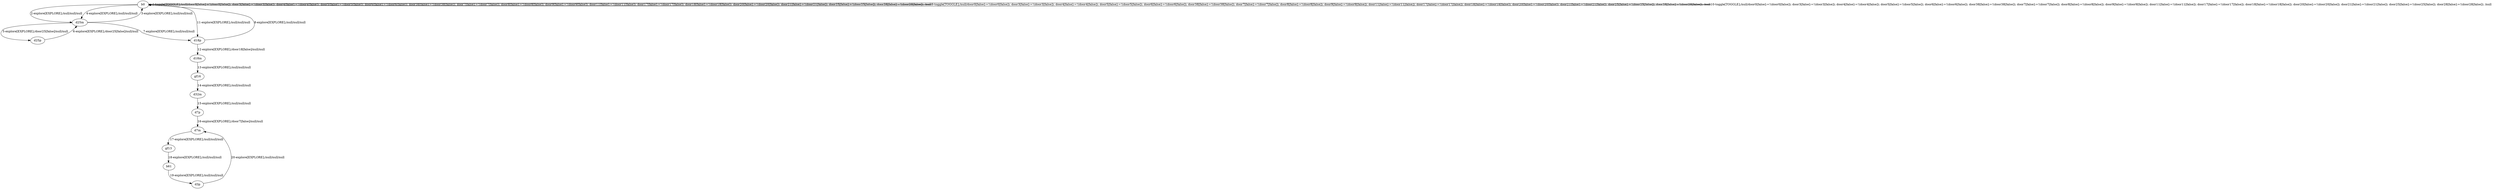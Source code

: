 # Total number of goals covered by this test: 1
# d3p --> d7m

digraph g {
"b0" -> "b0" [label = "1-toggle[TOGGLE];/null/door0[false]:=!(door0[false]); door3[false]:=!(door3[false]); door4[false]:=!(door4[false]); door5[false]:=!(door5[false]); door6[false]:=!(door6[false]); door38[false]:=!(door38[false]); door7[false]:=!(door7[false]); door8[false]:=!(door8[false]); door9[false]:=!(door9[false]); door11[false]:=!(door11[false]); door17[false]:=!(door17[false]); door18[false]:=!(door18[false]); door20[false]:=!(door20[false]); door21[false]:=!(door21[false]); door25[false]:=!(door25[false]); door28[false]:=!(door28[false]); /null"];
"b0" -> "d25m" [label = "2-explore[EXPLORE];/null/null/null"];
"d25m" -> "b0" [label = "3-explore[EXPLORE];/null/null/null"];
"b0" -> "d25m" [label = "4-explore[EXPLORE];/null/null/null"];
"d25m" -> "d25p" [label = "5-explore[EXPLORE];/door25[false]/null/null"];
"d25p" -> "d25m" [label = "6-explore[EXPLORE];/door25[false]/null/null"];
"d25m" -> "d18p" [label = "7-explore[EXPLORE];/null/null/null"];
"d18p" -> "b0" [label = "8-explore[EXPLORE];/null/null/null"];
"b0" -> "b0" [label = "9-toggle[TOGGLE];/null/door0[false]:=!(door0[false]); door3[false]:=!(door3[false]); door4[false]:=!(door4[false]); door5[false]:=!(door5[false]); door6[false]:=!(door6[false]); door38[false]:=!(door38[false]); door7[false]:=!(door7[false]); door8[false]:=!(door8[false]); door9[false]:=!(door9[false]); door11[false]:=!(door11[false]); door17[false]:=!(door17[false]); door18[false]:=!(door18[false]); door20[false]:=!(door20[false]); door21[false]:=!(door21[false]); door25[false]:=!(door25[false]); door28[false]:=!(door28[false]); /null"];
"b0" -> "b0" [label = "10-toggle[TOGGLE];/null/door0[false]:=!(door0[false]); door3[false]:=!(door3[false]); door4[false]:=!(door4[false]); door5[false]:=!(door5[false]); door6[false]:=!(door6[false]); door38[false]:=!(door38[false]); door7[false]:=!(door7[false]); door8[false]:=!(door8[false]); door9[false]:=!(door9[false]); door11[false]:=!(door11[false]); door17[false]:=!(door17[false]); door18[false]:=!(door18[false]); door20[false]:=!(door20[false]); door21[false]:=!(door21[false]); door25[false]:=!(door25[false]); door28[false]:=!(door28[false]); /null"];
"b0" -> "d18p" [label = "11-explore[EXPLORE];/null/null/null"];
"d18p" -> "d18m" [label = "12-explore[EXPLORE];/door18[false]/null/null"];
"d18m" -> "gf16" [label = "13-explore[EXPLORE];/null/null/null"];
"gf16" -> "d32m" [label = "14-explore[EXPLORE];/null/null/null"];
"d32m" -> "d7p" [label = "15-explore[EXPLORE];/null/null/null"];
"d7p" -> "d7m" [label = "16-explore[EXPLORE];/door7[false]/null/null"];
"d7m" -> "gf13" [label = "17-explore[EXPLORE];/null/null/null"];
"gf13" -> "b61" [label = "18-explore[EXPLORE];/null/null/null"];
"b61" -> "d3p" [label = "19-explore[EXPLORE];/null/null/null"];
"d3p" -> "d7m" [label = "20-explore[EXPLORE];/null/null/null"];
}